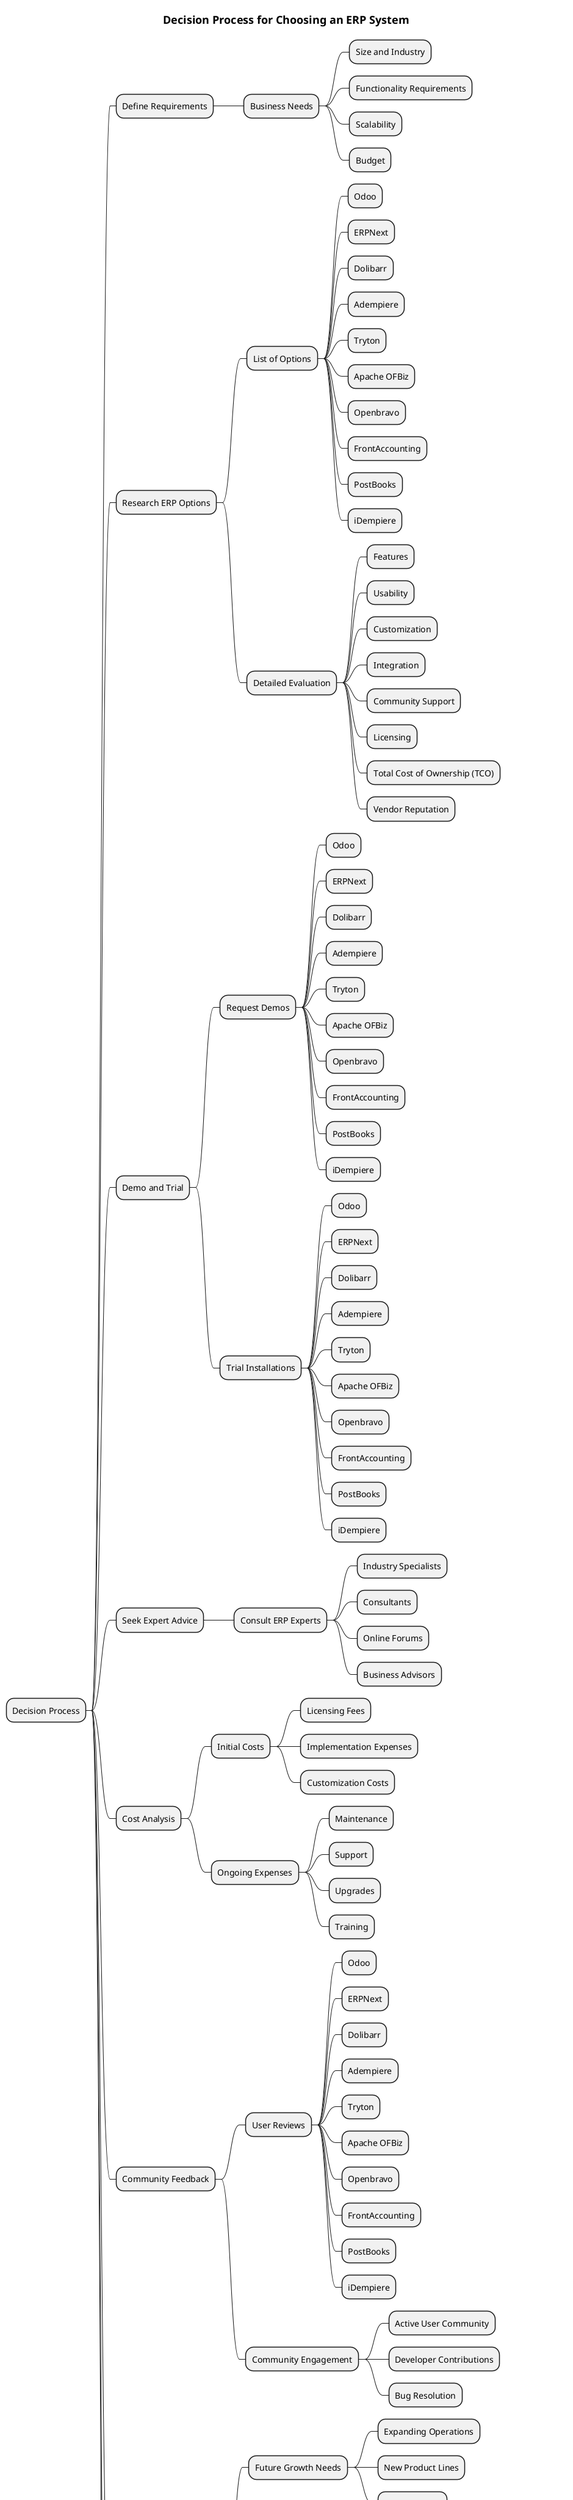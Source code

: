 @startmindmap
title = Decision Process for Choosing an ERP System

* Decision Process
** Define Requirements
*** Business Needs
**** Size and Industry
**** Functionality Requirements
**** Scalability
**** Budget
** Research ERP Options
*** List of Options
**** Odoo
**** ERPNext
**** Dolibarr
**** Adempiere
**** Tryton
**** Apache OFBiz
**** Openbravo
**** FrontAccounting
**** PostBooks
**** iDempiere
*** Detailed Evaluation
**** Features
**** Usability
**** Customization
**** Integration
**** Community Support
**** Licensing
**** Total Cost of Ownership (TCO)
**** Vendor Reputation
** Demo and Trial
*** Request Demos
**** Odoo
**** ERPNext
**** Dolibarr
**** Adempiere
**** Tryton
**** Apache OFBiz
**** Openbravo
**** FrontAccounting
**** PostBooks
**** iDempiere
*** Trial Installations
**** Odoo
**** ERPNext
**** Dolibarr
**** Adempiere
**** Tryton
**** Apache OFBiz
**** Openbravo
**** FrontAccounting
**** PostBooks
**** iDempiere
** Seek Expert Advice
*** Consult ERP Experts
**** Industry Specialists
**** Consultants
**** Online Forums
**** Business Advisors
** Cost Analysis
*** Initial Costs
**** Licensing Fees
**** Implementation Expenses
**** Customization Costs
*** Ongoing Expenses
**** Maintenance
**** Support
**** Upgrades
**** Training
** Community Feedback
*** User Reviews
**** Odoo
**** ERPNext
**** Dolibarr
**** Adempiere
**** Tryton
**** Apache OFBiz
**** Openbravo
**** FrontAccounting
**** PostBooks
**** iDempiere
*** Community Engagement
**** Active User Community
**** Developer Contributions
**** Bug Resolution
** Scalability Assessment
*** Future Growth Needs
**** Expanding Operations
**** New Product Lines
**** Diversification
*** Scalability of ERP Options
**** Odoo
**** ERPNext
**** Dolibarr
**** Adempiere
**** Tryton
**** Apache OFBiz
**** Openbravo
**** FrontAccounting
**** PostBooks
**** iDempiere
** Decision and Implementation
*** Evaluate and Score Options
*** Choose the Best-Fit ERP
*** Develop an Implementation Plan
**** Define Timeline
**** Allocate Resources
**** Identify Key Stakeholders
**** Training Strategy
**** Data Migration Plan
*** Implementation Phase
**** Configuration and Customization
**** User Training
**** Testing and Quality Assurance
**** Deployment
** Post-Implementation
*** Ongoing Support
**** Bug Resolution
**** Updates and Upgrades
**** User Training Continuation
*** Monitoring and Optimization
**** Performance Monitoring
**** Feedback Loop for Improvements

@endmindmap
